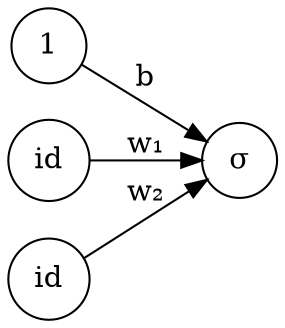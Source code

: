digraph {
    rankdir=LR;
x0 [shape=circle, label="1"]
x1 [shape=circle, label="id"]
x2 [shape=circle, label="id"]
y [shape=circle, label="σ"]
    x0 -> y [label="b"]
x1 ->y [label="w₁"]
x2 -> y [label="w₂"]
}

